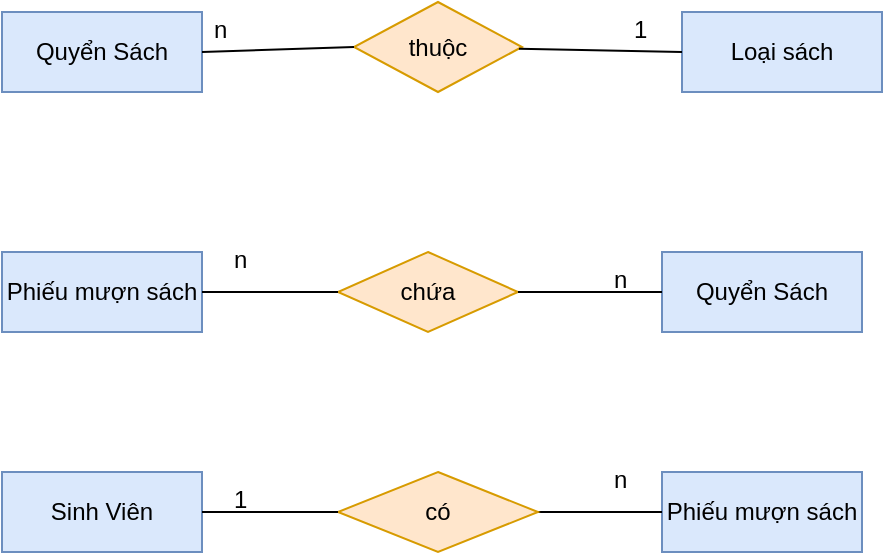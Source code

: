 <mxfile version="14.8.6" type="github" pages="3">
  <diagram id="Q7iglQiY9CrFT5oRWhbi" name="Page-1">
    <mxGraphModel dx="782" dy="421" grid="1" gridSize="10" guides="1" tooltips="1" connect="1" arrows="1" fold="1" page="1" pageScale="1" pageWidth="827" pageHeight="1169" math="0" shadow="0">
      <root>
        <mxCell id="0" />
        <mxCell id="1" parent="0" />
        <mxCell id="QZwM-1VOMkJeXKkSIdiu-1" value="Sinh Viên" style="whiteSpace=wrap;html=1;align=center;fillColor=#dae8fc;strokeColor=#6c8ebf;" vertex="1" parent="1">
          <mxGeometry x="190" y="300" width="100" height="40" as="geometry" />
        </mxCell>
        <mxCell id="QZwM-1VOMkJeXKkSIdiu-2" value="Quyển Sách" style="whiteSpace=wrap;html=1;align=center;fillColor=#dae8fc;strokeColor=#6c8ebf;" vertex="1" parent="1">
          <mxGeometry x="190" y="70" width="100" height="40" as="geometry" />
        </mxCell>
        <mxCell id="QZwM-1VOMkJeXKkSIdiu-3" value="Loại sách" style="whiteSpace=wrap;html=1;align=center;fillColor=#dae8fc;strokeColor=#6c8ebf;" vertex="1" parent="1">
          <mxGeometry x="530" y="70" width="100" height="40" as="geometry" />
        </mxCell>
        <mxCell id="QZwM-1VOMkJeXKkSIdiu-4" value="Quyển Sách" style="whiteSpace=wrap;html=1;align=center;fillColor=#dae8fc;strokeColor=#6c8ebf;" vertex="1" parent="1">
          <mxGeometry x="520" y="190" width="100" height="40" as="geometry" />
        </mxCell>
        <mxCell id="QZwM-1VOMkJeXKkSIdiu-5" value="Phiếu mượn sách" style="whiteSpace=wrap;html=1;align=center;fillColor=#dae8fc;strokeColor=#6c8ebf;" vertex="1" parent="1">
          <mxGeometry x="190" y="190" width="100" height="40" as="geometry" />
        </mxCell>
        <mxCell id="QZwM-1VOMkJeXKkSIdiu-6" value="Phiếu mượn sách" style="whiteSpace=wrap;html=1;align=center;fillColor=#dae8fc;strokeColor=#6c8ebf;" vertex="1" parent="1">
          <mxGeometry x="520" y="300" width="100" height="40" as="geometry" />
        </mxCell>
        <mxCell id="QZwM-1VOMkJeXKkSIdiu-7" value="thuộc" style="shape=rhombus;perimeter=rhombusPerimeter;whiteSpace=wrap;html=1;align=center;fillColor=#ffe6cc;strokeColor=#d79b00;" vertex="1" parent="1">
          <mxGeometry x="366" y="65" width="84" height="45" as="geometry" />
        </mxCell>
        <mxCell id="QZwM-1VOMkJeXKkSIdiu-8" value="chứa" style="shape=rhombus;perimeter=rhombusPerimeter;whiteSpace=wrap;html=1;align=center;fillColor=#ffe6cc;strokeColor=#d79b00;" vertex="1" parent="1">
          <mxGeometry x="358" y="190" width="90" height="40" as="geometry" />
        </mxCell>
        <mxCell id="QZwM-1VOMkJeXKkSIdiu-12" value="" style="endArrow=none;html=1;rounded=0;exitX=1;exitY=0.5;exitDx=0;exitDy=0;entryX=0;entryY=0.5;entryDx=0;entryDy=0;startArrow=none;" edge="1" parent="1" source="QZwM-1VOMkJeXKkSIdiu-9" target="QZwM-1VOMkJeXKkSIdiu-6">
          <mxGeometry relative="1" as="geometry">
            <mxPoint x="320" y="250" as="sourcePoint" />
            <mxPoint x="480" y="250" as="targetPoint" />
            <Array as="points" />
          </mxGeometry>
        </mxCell>
        <mxCell id="QZwM-1VOMkJeXKkSIdiu-9" value="có" style="shape=rhombus;perimeter=rhombusPerimeter;whiteSpace=wrap;html=1;align=center;fillColor=#ffe6cc;strokeColor=#d79b00;" vertex="1" parent="1">
          <mxGeometry x="358" y="300" width="100" height="40" as="geometry" />
        </mxCell>
        <mxCell id="QZwM-1VOMkJeXKkSIdiu-13" value="" style="endArrow=none;html=1;rounded=0;exitX=1;exitY=0.5;exitDx=0;exitDy=0;entryX=0;entryY=0.5;entryDx=0;entryDy=0;" edge="1" parent="1" source="QZwM-1VOMkJeXKkSIdiu-1" target="QZwM-1VOMkJeXKkSIdiu-9">
          <mxGeometry relative="1" as="geometry">
            <mxPoint x="290" y="320" as="sourcePoint" />
            <mxPoint x="520" y="320" as="targetPoint" />
            <Array as="points" />
          </mxGeometry>
        </mxCell>
        <mxCell id="QZwM-1VOMkJeXKkSIdiu-15" value="" style="endArrow=none;html=1;rounded=0;exitX=1;exitY=0.5;exitDx=0;exitDy=0;entryX=0;entryY=0.5;entryDx=0;entryDy=0;" edge="1" parent="1" source="QZwM-1VOMkJeXKkSIdiu-5" target="QZwM-1VOMkJeXKkSIdiu-8">
          <mxGeometry relative="1" as="geometry">
            <mxPoint x="320" y="250" as="sourcePoint" />
            <mxPoint x="480" y="250" as="targetPoint" />
          </mxGeometry>
        </mxCell>
        <mxCell id="QZwM-1VOMkJeXKkSIdiu-16" value="" style="endArrow=none;html=1;rounded=0;entryX=0;entryY=0.5;entryDx=0;entryDy=0;exitX=1;exitY=0.5;exitDx=0;exitDy=0;" edge="1" parent="1" source="QZwM-1VOMkJeXKkSIdiu-8" target="QZwM-1VOMkJeXKkSIdiu-4">
          <mxGeometry relative="1" as="geometry">
            <mxPoint x="320" y="250" as="sourcePoint" />
            <mxPoint x="480" y="250" as="targetPoint" />
          </mxGeometry>
        </mxCell>
        <mxCell id="QZwM-1VOMkJeXKkSIdiu-17" value="" style="endArrow=none;html=1;rounded=0;exitX=1;exitY=0.5;exitDx=0;exitDy=0;entryX=0;entryY=0.5;entryDx=0;entryDy=0;" edge="1" parent="1" source="QZwM-1VOMkJeXKkSIdiu-2" target="QZwM-1VOMkJeXKkSIdiu-7">
          <mxGeometry relative="1" as="geometry">
            <mxPoint x="320" y="250" as="sourcePoint" />
            <mxPoint x="480" y="250" as="targetPoint" />
          </mxGeometry>
        </mxCell>
        <mxCell id="QZwM-1VOMkJeXKkSIdiu-18" value="" style="endArrow=none;html=1;rounded=0;exitX=0;exitY=0.5;exitDx=0;exitDy=0;" edge="1" parent="1" source="QZwM-1VOMkJeXKkSIdiu-3" target="QZwM-1VOMkJeXKkSIdiu-7">
          <mxGeometry relative="1" as="geometry">
            <mxPoint x="300" y="100" as="sourcePoint" />
            <mxPoint x="376" y="97.5" as="targetPoint" />
          </mxGeometry>
        </mxCell>
        <mxCell id="QZwM-1VOMkJeXKkSIdiu-19" value="n" style="text;strokeColor=none;fillColor=none;spacingLeft=4;spacingRight=4;overflow=hidden;rotatable=0;points=[[0,0.5],[1,0.5]];portConstraint=eastwest;fontSize=12;" vertex="1" parent="1">
          <mxGeometry x="490" y="290" width="40" height="30" as="geometry" />
        </mxCell>
        <mxCell id="QZwM-1VOMkJeXKkSIdiu-20" value="1" style="text;strokeColor=none;fillColor=none;spacingLeft=4;spacingRight=4;overflow=hidden;rotatable=0;points=[[0,0.5],[1,0.5]];portConstraint=eastwest;fontSize=12;" vertex="1" parent="1">
          <mxGeometry x="500" y="65" width="40" height="30" as="geometry" />
        </mxCell>
        <mxCell id="QZwM-1VOMkJeXKkSIdiu-21" value="n" style="text;strokeColor=none;fillColor=none;spacingLeft=4;spacingRight=4;overflow=hidden;rotatable=0;points=[[0,0.5],[1,0.5]];portConstraint=eastwest;fontSize=12;" vertex="1" parent="1">
          <mxGeometry x="290" y="65" width="40" height="30" as="geometry" />
        </mxCell>
        <mxCell id="QZwM-1VOMkJeXKkSIdiu-22" value="n" style="text;strokeColor=none;fillColor=none;spacingLeft=4;spacingRight=4;overflow=hidden;rotatable=0;points=[[0,0.5],[1,0.5]];portConstraint=eastwest;fontSize=12;" vertex="1" parent="1">
          <mxGeometry x="300" y="180" width="40" height="30" as="geometry" />
        </mxCell>
        <mxCell id="QZwM-1VOMkJeXKkSIdiu-23" value="1" style="text;strokeColor=none;fillColor=none;spacingLeft=4;spacingRight=4;overflow=hidden;rotatable=0;points=[[0,0.5],[1,0.5]];portConstraint=eastwest;fontSize=12;" vertex="1" parent="1">
          <mxGeometry x="300" y="300" width="40" height="30" as="geometry" />
        </mxCell>
        <mxCell id="QZwM-1VOMkJeXKkSIdiu-24" value="n" style="text;strokeColor=none;fillColor=none;spacingLeft=4;spacingRight=4;overflow=hidden;rotatable=0;points=[[0,0.5],[1,0.5]];portConstraint=eastwest;fontSize=12;" vertex="1" parent="1">
          <mxGeometry x="490" y="190" width="40" height="30" as="geometry" />
        </mxCell>
      </root>
    </mxGraphModel>
  </diagram>
  <diagram id="sDPOk5b8_JK3awrR9yvz" name="Page-2">
    <mxGraphModel dx="782" dy="1590" grid="1" gridSize="10" guides="1" tooltips="1" connect="1" arrows="1" fold="1" page="1" pageScale="1" pageWidth="827" pageHeight="1169" math="0" shadow="0">
      <root>
        <mxCell id="L16kr0j89hfK2dhV_okQ-0" />
        <mxCell id="L16kr0j89hfK2dhV_okQ-1" parent="L16kr0j89hfK2dhV_okQ-0" />
        <mxCell id="lyNQL76Zs0o1rcrJQnm6-0" value="Sinh Viên" style="whiteSpace=wrap;html=1;align=center;fillColor=#dae8fc;strokeColor=#6c8ebf;" vertex="1" parent="L16kr0j89hfK2dhV_okQ-1">
          <mxGeometry x="550" y="295" width="100" height="40" as="geometry" />
        </mxCell>
        <mxCell id="lyNQL76Zs0o1rcrJQnm6-1" value="Quyển Sách" style="whiteSpace=wrap;html=1;align=center;fillColor=#dae8fc;strokeColor=#6c8ebf;" vertex="1" parent="L16kr0j89hfK2dhV_okQ-1">
          <mxGeometry x="185" y="50" width="100" height="40" as="geometry" />
        </mxCell>
        <mxCell id="lyNQL76Zs0o1rcrJQnm6-2" value="Loại sách" style="whiteSpace=wrap;html=1;align=center;fillColor=#dae8fc;strokeColor=#6c8ebf;" vertex="1" parent="L16kr0j89hfK2dhV_okQ-1">
          <mxGeometry x="550" y="50" width="100" height="40" as="geometry" />
        </mxCell>
        <mxCell id="lyNQL76Zs0o1rcrJQnm6-4" value="Phiếu mượn sách" style="whiteSpace=wrap;html=1;align=center;fillColor=#dae8fc;strokeColor=#6c8ebf;" vertex="1" parent="L16kr0j89hfK2dhV_okQ-1">
          <mxGeometry x="190" y="295" width="100" height="40" as="geometry" />
        </mxCell>
        <mxCell id="lyNQL76Zs0o1rcrJQnm6-6" value="thuộc" style="shape=rhombus;perimeter=rhombusPerimeter;whiteSpace=wrap;html=1;align=center;fillColor=#ffe6cc;strokeColor=#d79b00;" vertex="1" parent="L16kr0j89hfK2dhV_okQ-1">
          <mxGeometry x="406" y="47.5" width="84" height="45" as="geometry" />
        </mxCell>
        <mxCell id="lyNQL76Zs0o1rcrJQnm6-7" value="chứa" style="shape=rhombus;perimeter=rhombusPerimeter;whiteSpace=wrap;html=1;align=center;fillColor=#ffe6cc;strokeColor=#d79b00;" vertex="1" parent="L16kr0j89hfK2dhV_okQ-1">
          <mxGeometry x="195" y="185" width="90" height="40" as="geometry" />
        </mxCell>
        <mxCell id="lyNQL76Zs0o1rcrJQnm6-8" value="" style="endArrow=none;html=1;rounded=0;entryX=1;entryY=0.5;entryDx=0;entryDy=0;startArrow=none;exitX=0;exitY=0.5;exitDx=0;exitDy=0;" edge="1" parent="L16kr0j89hfK2dhV_okQ-1" source="lyNQL76Zs0o1rcrJQnm6-9" target="lyNQL76Zs0o1rcrJQnm6-4">
          <mxGeometry relative="1" as="geometry">
            <mxPoint x="370" y="340" as="sourcePoint" />
            <mxPoint x="600" y="240" as="targetPoint" />
            <Array as="points" />
          </mxGeometry>
        </mxCell>
        <mxCell id="lyNQL76Zs0o1rcrJQnm6-9" value="có" style="shape=rhombus;perimeter=rhombusPerimeter;whiteSpace=wrap;html=1;align=center;fillColor=#ffe6cc;strokeColor=#d79b00;" vertex="1" parent="L16kr0j89hfK2dhV_okQ-1">
          <mxGeometry x="370" y="295" width="100" height="40" as="geometry" />
        </mxCell>
        <mxCell id="lyNQL76Zs0o1rcrJQnm6-10" value="" style="endArrow=none;html=1;rounded=0;exitX=0;exitY=0.5;exitDx=0;exitDy=0;entryX=1;entryY=0.5;entryDx=0;entryDy=0;" edge="1" parent="L16kr0j89hfK2dhV_okQ-1" source="lyNQL76Zs0o1rcrJQnm6-0" target="lyNQL76Zs0o1rcrJQnm6-9">
          <mxGeometry relative="1" as="geometry">
            <mxPoint x="290" y="320" as="sourcePoint" />
            <mxPoint x="520" y="320" as="targetPoint" />
            <Array as="points" />
          </mxGeometry>
        </mxCell>
        <mxCell id="lyNQL76Zs0o1rcrJQnm6-11" value="" style="endArrow=none;html=1;rounded=0;entryX=0.5;entryY=1;entryDx=0;entryDy=0;" edge="1" parent="L16kr0j89hfK2dhV_okQ-1" source="lyNQL76Zs0o1rcrJQnm6-4" target="lyNQL76Zs0o1rcrJQnm6-7">
          <mxGeometry relative="1" as="geometry">
            <mxPoint x="320" y="250" as="sourcePoint" />
            <mxPoint x="480" y="250" as="targetPoint" />
          </mxGeometry>
        </mxCell>
        <mxCell id="lyNQL76Zs0o1rcrJQnm6-12" value="" style="endArrow=none;html=1;rounded=0;entryX=0.5;entryY=1;entryDx=0;entryDy=0;exitX=0.5;exitY=0;exitDx=0;exitDy=0;" edge="1" parent="L16kr0j89hfK2dhV_okQ-1" source="lyNQL76Zs0o1rcrJQnm6-7" target="lyNQL76Zs0o1rcrJQnm6-1">
          <mxGeometry relative="1" as="geometry">
            <mxPoint x="320" y="250" as="sourcePoint" />
            <mxPoint x="258" y="150" as="targetPoint" />
          </mxGeometry>
        </mxCell>
        <mxCell id="lyNQL76Zs0o1rcrJQnm6-13" value="" style="endArrow=none;html=1;rounded=0;exitX=1;exitY=0.5;exitDx=0;exitDy=0;entryX=0;entryY=0.5;entryDx=0;entryDy=0;" edge="1" parent="L16kr0j89hfK2dhV_okQ-1" source="lyNQL76Zs0o1rcrJQnm6-1" target="lyNQL76Zs0o1rcrJQnm6-6">
          <mxGeometry relative="1" as="geometry">
            <mxPoint x="320" y="250" as="sourcePoint" />
            <mxPoint x="480" y="250" as="targetPoint" />
          </mxGeometry>
        </mxCell>
        <mxCell id="lyNQL76Zs0o1rcrJQnm6-14" value="" style="endArrow=none;html=1;rounded=0;exitX=0;exitY=0.5;exitDx=0;exitDy=0;" edge="1" parent="L16kr0j89hfK2dhV_okQ-1" source="lyNQL76Zs0o1rcrJQnm6-2" target="lyNQL76Zs0o1rcrJQnm6-6">
          <mxGeometry relative="1" as="geometry">
            <mxPoint x="300" y="100" as="sourcePoint" />
            <mxPoint x="376" y="97.5" as="targetPoint" />
          </mxGeometry>
        </mxCell>
        <mxCell id="lyNQL76Zs0o1rcrJQnm6-15" value="n" style="text;strokeColor=none;fillColor=none;spacingLeft=4;spacingRight=4;overflow=hidden;rotatable=0;points=[[0,0.5],[1,0.5]];portConstraint=eastwest;fontSize=12;" vertex="1" parent="L16kr0j89hfK2dhV_okQ-1">
          <mxGeometry x="300" y="290" width="40" height="30" as="geometry" />
        </mxCell>
        <mxCell id="lyNQL76Zs0o1rcrJQnm6-16" value="1" style="text;strokeColor=none;fillColor=none;spacingLeft=4;spacingRight=4;overflow=hidden;rotatable=0;points=[[0,0.5],[1,0.5]];portConstraint=eastwest;fontSize=12;" vertex="1" parent="L16kr0j89hfK2dhV_okQ-1">
          <mxGeometry x="520" y="65" width="40" height="30" as="geometry" />
        </mxCell>
        <mxCell id="lyNQL76Zs0o1rcrJQnm6-17" value="n" style="text;strokeColor=none;fillColor=none;spacingLeft=4;spacingRight=4;overflow=hidden;rotatable=0;points=[[0,0.5],[1,0.5]];portConstraint=eastwest;fontSize=12;" vertex="1" parent="L16kr0j89hfK2dhV_okQ-1">
          <mxGeometry x="290" y="65" width="40" height="30" as="geometry" />
        </mxCell>
        <mxCell id="lyNQL76Zs0o1rcrJQnm6-18" value="n" style="text;strokeColor=none;fillColor=none;spacingLeft=4;spacingRight=4;overflow=hidden;rotatable=0;points=[[0,0.5],[1,0.5]];portConstraint=eastwest;fontSize=12;" vertex="1" parent="L16kr0j89hfK2dhV_okQ-1">
          <mxGeometry x="250" y="120" width="40" height="30" as="geometry" />
        </mxCell>
        <mxCell id="lyNQL76Zs0o1rcrJQnm6-19" value="1" style="text;strokeColor=none;fillColor=none;spacingLeft=4;spacingRight=4;overflow=hidden;rotatable=0;points=[[0,0.5],[1,0.5]];portConstraint=eastwest;fontSize=12;" vertex="1" parent="L16kr0j89hfK2dhV_okQ-1">
          <mxGeometry x="520" y="290" width="40" height="30" as="geometry" />
        </mxCell>
        <mxCell id="lyNQL76Zs0o1rcrJQnm6-20" value="n" style="text;strokeColor=none;fillColor=none;spacingLeft=4;spacingRight=4;overflow=hidden;rotatable=0;points=[[0,0.5],[1,0.5]];portConstraint=eastwest;fontSize=12;" vertex="1" parent="L16kr0j89hfK2dhV_okQ-1">
          <mxGeometry x="245" y="265" width="40" height="30" as="geometry" />
        </mxCell>
        <mxCell id="lyNQL76Zs0o1rcrJQnm6-21" value="Mã loại sách" style="ellipse;whiteSpace=wrap;html=1;align=center;fontStyle=5;" vertex="1" parent="L16kr0j89hfK2dhV_okQ-1">
          <mxGeometry x="580" y="-20" width="100" height="40" as="geometry" />
        </mxCell>
        <mxCell id="lyNQL76Zs0o1rcrJQnm6-22" value="Tên loại sách" style="ellipse;whiteSpace=wrap;html=1;align=center;" vertex="1" parent="L16kr0j89hfK2dhV_okQ-1">
          <mxGeometry x="670" y="55" width="100" height="40" as="geometry" />
        </mxCell>
        <mxCell id="lyNQL76Zs0o1rcrJQnm6-23" value="Nhà xuất bản" style="ellipse;whiteSpace=wrap;html=1;align=center;" vertex="1" parent="L16kr0j89hfK2dhV_okQ-1">
          <mxGeometry x="210" y="-80" width="100" height="40" as="geometry" />
        </mxCell>
        <mxCell id="lyNQL76Zs0o1rcrJQnm6-24" value="Tiêu đề" style="ellipse;whiteSpace=wrap;html=1;align=center;" vertex="1" parent="L16kr0j89hfK2dhV_okQ-1">
          <mxGeometry x="280" y="-50" width="100" height="40" as="geometry" />
        </mxCell>
        <mxCell id="lyNQL76Zs0o1rcrJQnm6-25" value="Tác giả" style="ellipse;whiteSpace=wrap;html=1;align=center;" vertex="1" parent="L16kr0j89hfK2dhV_okQ-1">
          <mxGeometry x="20" width="100" height="40" as="geometry" />
        </mxCell>
        <mxCell id="lyNQL76Zs0o1rcrJQnm6-26" value="Số trang" style="ellipse;whiteSpace=wrap;html=1;align=center;" vertex="1" parent="L16kr0j89hfK2dhV_okQ-1">
          <mxGeometry x="10" y="55" width="100" height="40" as="geometry" />
        </mxCell>
        <mxCell id="lyNQL76Zs0o1rcrJQnm6-27" value="Mã sách" style="ellipse;whiteSpace=wrap;html=1;align=center;fontStyle=5;" vertex="1" parent="L16kr0j89hfK2dhV_okQ-1">
          <mxGeometry x="110" y="145" width="100" height="40" as="geometry" />
        </mxCell>
        <mxCell id="lyNQL76Zs0o1rcrJQnm6-28" value="Giá tiền" style="ellipse;whiteSpace=wrap;html=1;align=center;" vertex="1" parent="L16kr0j89hfK2dhV_okQ-1">
          <mxGeometry x="20" y="110" width="100" height="40" as="geometry" />
        </mxCell>
        <mxCell id="lyNQL76Zs0o1rcrJQnm6-29" value="Ngày nhập kho" style="ellipse;whiteSpace=wrap;html=1;align=center;" vertex="1" parent="L16kr0j89hfK2dhV_okQ-1">
          <mxGeometry x="70" y="-40" width="100" height="40" as="geometry" />
        </mxCell>
        <mxCell id="lyNQL76Zs0o1rcrJQnm6-30" value="Vị trí đặt sách" style="ellipse;whiteSpace=wrap;html=1;align=center;" vertex="1" parent="L16kr0j89hfK2dhV_okQ-1">
          <mxGeometry x="320" width="100" height="40" as="geometry" />
        </mxCell>
        <mxCell id="lyNQL76Zs0o1rcrJQnm6-32" value="Mã sinh viên" style="ellipse;whiteSpace=wrap;html=1;align=center;fontStyle=5;" vertex="1" parent="L16kr0j89hfK2dhV_okQ-1">
          <mxGeometry x="680" y="280" width="100" height="40" as="geometry" />
        </mxCell>
        <mxCell id="lyNQL76Zs0o1rcrJQnm6-34" value="Mã số phiếu" style="ellipse;whiteSpace=wrap;html=1;align=center;fontStyle=5" vertex="1" parent="L16kr0j89hfK2dhV_okQ-1">
          <mxGeometry x="60" y="295" width="100" height="40" as="geometry" />
        </mxCell>
        <mxCell id="lyNQL76Zs0o1rcrJQnm6-35" value="Email" style="ellipse;whiteSpace=wrap;html=1;align=center;" vertex="1" parent="L16kr0j89hfK2dhV_okQ-1">
          <mxGeometry x="490" y="370" width="100" height="40" as="geometry" />
        </mxCell>
        <mxCell id="lyNQL76Zs0o1rcrJQnm6-36" value="Tên sinh viên" style="ellipse;whiteSpace=wrap;html=1;align=center;" vertex="1" parent="L16kr0j89hfK2dhV_okQ-1">
          <mxGeometry x="680" y="335" width="100" height="40" as="geometry" />
        </mxCell>
        <mxCell id="lyNQL76Zs0o1rcrJQnm6-37" value="Ngày hết hạn&lt;br&gt;thẻ" style="ellipse;whiteSpace=wrap;html=1;align=center;" vertex="1" parent="L16kr0j89hfK2dhV_okQ-1">
          <mxGeometry x="602" y="370" width="100" height="40" as="geometry" />
        </mxCell>
        <mxCell id="lyNQL76Zs0o1rcrJQnm6-38" value="Chuyên ngành học" style="ellipse;whiteSpace=wrap;html=1;align=center;" vertex="1" parent="L16kr0j89hfK2dhV_okQ-1">
          <mxGeometry x="520" y="225" width="100" height="40" as="geometry" />
        </mxCell>
        <mxCell id="lyNQL76Zs0o1rcrJQnm6-39" value="Số điện thoại" style="ellipse;whiteSpace=wrap;html=1;align=center;" vertex="1" parent="L16kr0j89hfK2dhV_okQ-1">
          <mxGeometry x="640" y="225" width="100" height="40" as="geometry" />
        </mxCell>
        <mxCell id="lyNQL76Zs0o1rcrJQnm6-40" value="Ngày mượn" style="ellipse;whiteSpace=wrap;html=1;align=center;" vertex="1" parent="L16kr0j89hfK2dhV_okQ-1">
          <mxGeometry x="80" y="370" width="100" height="40" as="geometry" />
        </mxCell>
        <mxCell id="lyNQL76Zs0o1rcrJQnm6-41" value="Ngày trả sách" style="ellipse;whiteSpace=wrap;html=1;align=center;" vertex="1" parent="L16kr0j89hfK2dhV_okQ-1">
          <mxGeometry x="200" y="380" width="100" height="40" as="geometry" />
        </mxCell>
        <mxCell id="lyNQL76Zs0o1rcrJQnm6-43" value="" style="endArrow=none;html=1;rounded=0;exitX=0.25;exitY=1;exitDx=0;exitDy=0;entryX=0.5;entryY=0;entryDx=0;entryDy=0;" edge="1" parent="L16kr0j89hfK2dhV_okQ-1" source="lyNQL76Zs0o1rcrJQnm6-1" target="lyNQL76Zs0o1rcrJQnm6-27">
          <mxGeometry relative="1" as="geometry">
            <mxPoint x="340" y="210" as="sourcePoint" />
            <mxPoint x="500" y="210" as="targetPoint" />
          </mxGeometry>
        </mxCell>
        <mxCell id="lyNQL76Zs0o1rcrJQnm6-44" value="" style="endArrow=none;html=1;rounded=0;exitX=0;exitY=1;exitDx=0;exitDy=0;entryX=1;entryY=0;entryDx=0;entryDy=0;" edge="1" parent="L16kr0j89hfK2dhV_okQ-1" source="lyNQL76Zs0o1rcrJQnm6-1" target="lyNQL76Zs0o1rcrJQnm6-28">
          <mxGeometry relative="1" as="geometry">
            <mxPoint x="220" y="100" as="sourcePoint" />
            <mxPoint x="170" y="155" as="targetPoint" />
          </mxGeometry>
        </mxCell>
        <mxCell id="lyNQL76Zs0o1rcrJQnm6-45" value="" style="endArrow=none;html=1;rounded=0;exitX=0;exitY=0.5;exitDx=0;exitDy=0;entryX=1;entryY=0.5;entryDx=0;entryDy=0;" edge="1" parent="L16kr0j89hfK2dhV_okQ-1" source="lyNQL76Zs0o1rcrJQnm6-1" target="lyNQL76Zs0o1rcrJQnm6-26">
          <mxGeometry relative="1" as="geometry">
            <mxPoint x="230" y="110" as="sourcePoint" />
            <mxPoint x="180" y="165" as="targetPoint" />
          </mxGeometry>
        </mxCell>
        <mxCell id="lyNQL76Zs0o1rcrJQnm6-46" value="" style="endArrow=none;html=1;rounded=0;exitX=0;exitY=0;exitDx=0;exitDy=0;entryX=1;entryY=0.5;entryDx=0;entryDy=0;" edge="1" parent="L16kr0j89hfK2dhV_okQ-1" source="lyNQL76Zs0o1rcrJQnm6-1" target="lyNQL76Zs0o1rcrJQnm6-25">
          <mxGeometry relative="1" as="geometry">
            <mxPoint x="195" y="80" as="sourcePoint" />
            <mxPoint x="120" y="85" as="targetPoint" />
          </mxGeometry>
        </mxCell>
        <mxCell id="lyNQL76Zs0o1rcrJQnm6-47" value="" style="endArrow=none;html=1;rounded=0;exitX=0.25;exitY=0;exitDx=0;exitDy=0;entryX=1;entryY=1;entryDx=0;entryDy=0;" edge="1" parent="L16kr0j89hfK2dhV_okQ-1" source="lyNQL76Zs0o1rcrJQnm6-1" target="lyNQL76Zs0o1rcrJQnm6-29">
          <mxGeometry relative="1" as="geometry">
            <mxPoint x="205" y="90" as="sourcePoint" />
            <mxPoint x="130" y="95" as="targetPoint" />
          </mxGeometry>
        </mxCell>
        <mxCell id="lyNQL76Zs0o1rcrJQnm6-48" value="" style="endArrow=none;html=1;rounded=0;exitX=0.5;exitY=0;exitDx=0;exitDy=0;entryX=0.5;entryY=1;entryDx=0;entryDy=0;" edge="1" parent="L16kr0j89hfK2dhV_okQ-1" source="lyNQL76Zs0o1rcrJQnm6-1" target="lyNQL76Zs0o1rcrJQnm6-23">
          <mxGeometry relative="1" as="geometry">
            <mxPoint x="215" y="100" as="sourcePoint" />
            <mxPoint x="140" y="105" as="targetPoint" />
          </mxGeometry>
        </mxCell>
        <mxCell id="lyNQL76Zs0o1rcrJQnm6-49" value="" style="endArrow=none;html=1;rounded=0;exitX=0.75;exitY=0;exitDx=0;exitDy=0;entryX=0.22;entryY=1.033;entryDx=0;entryDy=0;entryPerimeter=0;" edge="1" parent="L16kr0j89hfK2dhV_okQ-1" source="lyNQL76Zs0o1rcrJQnm6-1" target="lyNQL76Zs0o1rcrJQnm6-24">
          <mxGeometry relative="1" as="geometry">
            <mxPoint x="225" y="110" as="sourcePoint" />
            <mxPoint x="150" y="115" as="targetPoint" />
          </mxGeometry>
        </mxCell>
        <mxCell id="lyNQL76Zs0o1rcrJQnm6-50" value="" style="endArrow=none;html=1;rounded=0;exitX=1;exitY=0;exitDx=0;exitDy=0;entryX=0;entryY=0.5;entryDx=0;entryDy=0;" edge="1" parent="L16kr0j89hfK2dhV_okQ-1" source="lyNQL76Zs0o1rcrJQnm6-1" target="lyNQL76Zs0o1rcrJQnm6-30">
          <mxGeometry relative="1" as="geometry">
            <mxPoint x="235" y="120" as="sourcePoint" />
            <mxPoint x="160" y="125" as="targetPoint" />
          </mxGeometry>
        </mxCell>
        <mxCell id="lyNQL76Zs0o1rcrJQnm6-51" value="Ghi chú" style="ellipse;whiteSpace=wrap;html=1;align=center;" vertex="1" parent="L16kr0j89hfK2dhV_okQ-1">
          <mxGeometry x="314" y="180" width="100" height="40" as="geometry" />
        </mxCell>
        <mxCell id="lyNQL76Zs0o1rcrJQnm6-52" value="" style="endArrow=none;html=1;rounded=0;exitX=1;exitY=0.5;exitDx=0;exitDy=0;entryX=0;entryY=0.5;entryDx=0;entryDy=0;" edge="1" parent="L16kr0j89hfK2dhV_okQ-1" source="lyNQL76Zs0o1rcrJQnm6-7" target="lyNQL76Zs0o1rcrJQnm6-51">
          <mxGeometry relative="1" as="geometry">
            <mxPoint x="340" y="310" as="sourcePoint" />
            <mxPoint x="500" y="310" as="targetPoint" />
          </mxGeometry>
        </mxCell>
        <mxCell id="lyNQL76Zs0o1rcrJQnm6-53" value="" style="endArrow=none;html=1;rounded=0;exitX=0.5;exitY=1;exitDx=0;exitDy=0;entryX=0.5;entryY=0;entryDx=0;entryDy=0;" edge="1" parent="L16kr0j89hfK2dhV_okQ-1" source="lyNQL76Zs0o1rcrJQnm6-21" target="lyNQL76Zs0o1rcrJQnm6-2">
          <mxGeometry relative="1" as="geometry">
            <mxPoint x="340" y="310" as="sourcePoint" />
            <mxPoint x="500" y="310" as="targetPoint" />
          </mxGeometry>
        </mxCell>
        <mxCell id="lyNQL76Zs0o1rcrJQnm6-54" value="" style="endArrow=none;html=1;rounded=0;exitX=0;exitY=0.5;exitDx=0;exitDy=0;entryX=1;entryY=0.5;entryDx=0;entryDy=0;" edge="1" parent="L16kr0j89hfK2dhV_okQ-1" source="lyNQL76Zs0o1rcrJQnm6-22" target="lyNQL76Zs0o1rcrJQnm6-2">
          <mxGeometry relative="1" as="geometry">
            <mxPoint x="640" y="30" as="sourcePoint" />
            <mxPoint x="610" y="60" as="targetPoint" />
          </mxGeometry>
        </mxCell>
        <mxCell id="lyNQL76Zs0o1rcrJQnm6-55" value="" style="endArrow=none;html=1;rounded=0;exitX=0.5;exitY=1;exitDx=0;exitDy=0;entryX=0.5;entryY=0;entryDx=0;entryDy=0;" edge="1" parent="L16kr0j89hfK2dhV_okQ-1" source="lyNQL76Zs0o1rcrJQnm6-38" target="lyNQL76Zs0o1rcrJQnm6-0">
          <mxGeometry relative="1" as="geometry">
            <mxPoint x="680" y="85" as="sourcePoint" />
            <mxPoint x="660" y="80" as="targetPoint" />
          </mxGeometry>
        </mxCell>
        <mxCell id="lyNQL76Zs0o1rcrJQnm6-56" value="" style="endArrow=none;html=1;rounded=0;exitX=0.75;exitY=0;exitDx=0;exitDy=0;entryX=0;entryY=1;entryDx=0;entryDy=0;" edge="1" parent="L16kr0j89hfK2dhV_okQ-1" source="lyNQL76Zs0o1rcrJQnm6-0" target="lyNQL76Zs0o1rcrJQnm6-39">
          <mxGeometry relative="1" as="geometry">
            <mxPoint x="580" y="275" as="sourcePoint" />
            <mxPoint x="610" y="305" as="targetPoint" />
          </mxGeometry>
        </mxCell>
        <mxCell id="lyNQL76Zs0o1rcrJQnm6-57" value="" style="endArrow=none;html=1;rounded=0;exitX=1;exitY=0.5;exitDx=0;exitDy=0;entryX=0;entryY=0.5;entryDx=0;entryDy=0;" edge="1" parent="L16kr0j89hfK2dhV_okQ-1" source="lyNQL76Zs0o1rcrJQnm6-0" target="lyNQL76Zs0o1rcrJQnm6-32">
          <mxGeometry relative="1" as="geometry">
            <mxPoint x="590" y="285" as="sourcePoint" />
            <mxPoint x="620" y="315" as="targetPoint" />
          </mxGeometry>
        </mxCell>
        <mxCell id="lyNQL76Zs0o1rcrJQnm6-58" value="" style="endArrow=none;html=1;rounded=0;exitX=1;exitY=1;exitDx=0;exitDy=0;entryX=0;entryY=0.5;entryDx=0;entryDy=0;" edge="1" parent="L16kr0j89hfK2dhV_okQ-1" source="lyNQL76Zs0o1rcrJQnm6-0" target="lyNQL76Zs0o1rcrJQnm6-36">
          <mxGeometry relative="1" as="geometry">
            <mxPoint x="600" y="295" as="sourcePoint" />
            <mxPoint x="630" y="325" as="targetPoint" />
          </mxGeometry>
        </mxCell>
        <mxCell id="lyNQL76Zs0o1rcrJQnm6-59" value="" style="endArrow=none;html=1;rounded=0;exitX=0.25;exitY=1;exitDx=0;exitDy=0;entryX=0.5;entryY=0;entryDx=0;entryDy=0;" edge="1" parent="L16kr0j89hfK2dhV_okQ-1" source="lyNQL76Zs0o1rcrJQnm6-0" target="lyNQL76Zs0o1rcrJQnm6-35">
          <mxGeometry relative="1" as="geometry">
            <mxPoint x="610" y="305" as="sourcePoint" />
            <mxPoint x="560" y="370" as="targetPoint" />
          </mxGeometry>
        </mxCell>
        <mxCell id="lyNQL76Zs0o1rcrJQnm6-60" value="" style="endArrow=none;html=1;rounded=0;exitX=0.75;exitY=1;exitDx=0;exitDy=0;entryX=0.5;entryY=0;entryDx=0;entryDy=0;" edge="1" parent="L16kr0j89hfK2dhV_okQ-1" source="lyNQL76Zs0o1rcrJQnm6-0" target="lyNQL76Zs0o1rcrJQnm6-37">
          <mxGeometry relative="1" as="geometry">
            <mxPoint x="620" y="315" as="sourcePoint" />
            <mxPoint x="650" y="345" as="targetPoint" />
          </mxGeometry>
        </mxCell>
        <mxCell id="lyNQL76Zs0o1rcrJQnm6-61" value="" style="endArrow=none;html=1;rounded=0;exitX=0.5;exitY=1;exitDx=0;exitDy=0;entryX=0.5;entryY=0;entryDx=0;entryDy=0;" edge="1" parent="L16kr0j89hfK2dhV_okQ-1" source="lyNQL76Zs0o1rcrJQnm6-4" target="lyNQL76Zs0o1rcrJQnm6-41">
          <mxGeometry relative="1" as="geometry">
            <mxPoint x="340" y="410" as="sourcePoint" />
            <mxPoint x="500" y="410" as="targetPoint" />
          </mxGeometry>
        </mxCell>
        <mxCell id="lyNQL76Zs0o1rcrJQnm6-62" value="" style="endArrow=none;html=1;rounded=0;exitX=0.25;exitY=1;exitDx=0;exitDy=0;entryX=1;entryY=0;entryDx=0;entryDy=0;" edge="1" parent="L16kr0j89hfK2dhV_okQ-1" source="lyNQL76Zs0o1rcrJQnm6-4" target="lyNQL76Zs0o1rcrJQnm6-40">
          <mxGeometry relative="1" as="geometry">
            <mxPoint x="250" y="345" as="sourcePoint" />
            <mxPoint x="260" y="390" as="targetPoint" />
          </mxGeometry>
        </mxCell>
        <mxCell id="lyNQL76Zs0o1rcrJQnm6-63" value="" style="endArrow=none;html=1;rounded=0;exitX=0;exitY=0.5;exitDx=0;exitDy=0;entryX=1;entryY=0.5;entryDx=0;entryDy=0;" edge="1" parent="L16kr0j89hfK2dhV_okQ-1" source="lyNQL76Zs0o1rcrJQnm6-4" target="lyNQL76Zs0o1rcrJQnm6-34">
          <mxGeometry relative="1" as="geometry">
            <mxPoint x="225" y="345" as="sourcePoint" />
            <mxPoint x="175.355" y="385.858" as="targetPoint" />
          </mxGeometry>
        </mxCell>
        <mxCell id="eFrdOmBxx4_5EZ5e98GB-0" value="Số lượng bản sao" style="ellipse;whiteSpace=wrap;html=1;align=center;" vertex="1" parent="L16kr0j89hfK2dhV_okQ-1">
          <mxGeometry x="100" y="-80" width="100" height="40" as="geometry" />
        </mxCell>
        <mxCell id="eFrdOmBxx4_5EZ5e98GB-2" value="" style="endArrow=none;html=1;rounded=0;exitX=0.5;exitY=0;exitDx=0;exitDy=0;entryX=1;entryY=1;entryDx=0;entryDy=0;" edge="1" parent="L16kr0j89hfK2dhV_okQ-1" source="lyNQL76Zs0o1rcrJQnm6-1" target="eFrdOmBxx4_5EZ5e98GB-0">
          <mxGeometry relative="1" as="geometry">
            <mxPoint x="340" y="110" as="sourcePoint" />
            <mxPoint x="500" y="110" as="targetPoint" />
          </mxGeometry>
        </mxCell>
      </root>
    </mxGraphModel>
  </diagram>
  <diagram id="--FvItpzXVX-1t9dfvUd" name="Page-3">
    <mxGraphModel dx="782" dy="421" grid="1" gridSize="10" guides="1" tooltips="1" connect="1" arrows="1" fold="1" page="1" pageScale="1" pageWidth="827" pageHeight="1169" math="0" shadow="0">
      <root>
        <mxCell id="xq6mZ9nFL28TJ4dmC3tQ-0" />
        <mxCell id="xq6mZ9nFL28TJ4dmC3tQ-1" parent="xq6mZ9nFL28TJ4dmC3tQ-0" />
        <mxCell id="QENsBfWK47Msr97pYz6I-0" value="SinhVien" style="shape=table;startSize=30;container=1;collapsible=1;childLayout=tableLayout;fixedRows=1;rowLines=0;fontStyle=1;align=center;resizeLast=1;" vertex="1" parent="xq6mZ9nFL28TJ4dmC3tQ-1">
          <mxGeometry x="100" y="90" width="180" height="220" as="geometry" />
        </mxCell>
        <mxCell id="QENsBfWK47Msr97pYz6I-1" value="" style="shape=partialRectangle;collapsible=0;dropTarget=0;pointerEvents=0;fillColor=none;top=0;left=0;bottom=1;right=0;points=[[0,0.5],[1,0.5]];portConstraint=eastwest;" vertex="1" parent="QENsBfWK47Msr97pYz6I-0">
          <mxGeometry y="30" width="180" height="30" as="geometry" />
        </mxCell>
        <mxCell id="QENsBfWK47Msr97pYz6I-2" value="PK" style="shape=partialRectangle;connectable=0;fillColor=none;top=0;left=0;bottom=0;right=0;fontStyle=1;overflow=hidden;" vertex="1" parent="QENsBfWK47Msr97pYz6I-1">
          <mxGeometry width="30" height="30" as="geometry" />
        </mxCell>
        <mxCell id="QENsBfWK47Msr97pYz6I-3" value="maSinhVien" style="shape=partialRectangle;connectable=0;fillColor=none;top=0;left=0;bottom=0;right=0;align=left;spacingLeft=6;fontStyle=5;overflow=hidden;" vertex="1" parent="QENsBfWK47Msr97pYz6I-1">
          <mxGeometry x="30" width="150" height="30" as="geometry" />
        </mxCell>
        <mxCell id="QENsBfWK47Msr97pYz6I-4" value="" style="shape=partialRectangle;collapsible=0;dropTarget=0;pointerEvents=0;fillColor=none;top=0;left=0;bottom=0;right=0;points=[[0,0.5],[1,0.5]];portConstraint=eastwest;" vertex="1" parent="QENsBfWK47Msr97pYz6I-0">
          <mxGeometry y="60" width="180" height="30" as="geometry" />
        </mxCell>
        <mxCell id="QENsBfWK47Msr97pYz6I-5" value="" style="shape=partialRectangle;connectable=0;fillColor=none;top=0;left=0;bottom=0;right=0;editable=1;overflow=hidden;" vertex="1" parent="QENsBfWK47Msr97pYz6I-4">
          <mxGeometry width="30" height="30" as="geometry" />
        </mxCell>
        <mxCell id="QENsBfWK47Msr97pYz6I-6" value="tenSinhVien" style="shape=partialRectangle;connectable=0;fillColor=none;top=0;left=0;bottom=0;right=0;align=left;spacingLeft=6;overflow=hidden;" vertex="1" parent="QENsBfWK47Msr97pYz6I-4">
          <mxGeometry x="30" width="150" height="30" as="geometry" />
        </mxCell>
        <mxCell id="QENsBfWK47Msr97pYz6I-7" value="" style="shape=partialRectangle;collapsible=0;dropTarget=0;pointerEvents=0;fillColor=none;top=0;left=0;bottom=0;right=0;points=[[0,0.5],[1,0.5]];portConstraint=eastwest;" vertex="1" parent="QENsBfWK47Msr97pYz6I-0">
          <mxGeometry y="90" width="180" height="30" as="geometry" />
        </mxCell>
        <mxCell id="QENsBfWK47Msr97pYz6I-8" value="" style="shape=partialRectangle;connectable=0;fillColor=none;top=0;left=0;bottom=0;right=0;editable=1;overflow=hidden;" vertex="1" parent="QENsBfWK47Msr97pYz6I-7">
          <mxGeometry width="30" height="30" as="geometry" />
        </mxCell>
        <mxCell id="QENsBfWK47Msr97pYz6I-9" value="soDienThoai" style="shape=partialRectangle;connectable=0;fillColor=none;top=0;left=0;bottom=0;right=0;align=left;spacingLeft=6;overflow=hidden;" vertex="1" parent="QENsBfWK47Msr97pYz6I-7">
          <mxGeometry x="30" width="150" height="30" as="geometry" />
        </mxCell>
        <mxCell id="QENsBfWK47Msr97pYz6I-10" value="" style="shape=partialRectangle;collapsible=0;dropTarget=0;pointerEvents=0;fillColor=none;top=0;left=0;bottom=0;right=0;points=[[0,0.5],[1,0.5]];portConstraint=eastwest;" vertex="1" parent="QENsBfWK47Msr97pYz6I-0">
          <mxGeometry y="120" width="180" height="30" as="geometry" />
        </mxCell>
        <mxCell id="QENsBfWK47Msr97pYz6I-11" value="" style="shape=partialRectangle;connectable=0;fillColor=none;top=0;left=0;bottom=0;right=0;editable=1;overflow=hidden;" vertex="1" parent="QENsBfWK47Msr97pYz6I-10">
          <mxGeometry width="30" height="30" as="geometry" />
        </mxCell>
        <mxCell id="QENsBfWK47Msr97pYz6I-12" value="chuyenNganh" style="shape=partialRectangle;connectable=0;fillColor=none;top=0;left=0;bottom=0;right=0;align=left;spacingLeft=6;overflow=hidden;" vertex="1" parent="QENsBfWK47Msr97pYz6I-10">
          <mxGeometry x="30" width="150" height="30" as="geometry" />
        </mxCell>
        <mxCell id="77bpvI1iw2Zbxle9z2Dy-0" value="" style="shape=partialRectangle;collapsible=0;dropTarget=0;pointerEvents=0;fillColor=none;top=0;left=0;bottom=0;right=0;points=[[0,0.5],[1,0.5]];portConstraint=eastwest;" vertex="1" parent="QENsBfWK47Msr97pYz6I-0">
          <mxGeometry y="150" width="180" height="30" as="geometry" />
        </mxCell>
        <mxCell id="77bpvI1iw2Zbxle9z2Dy-1" value="" style="shape=partialRectangle;connectable=0;fillColor=none;top=0;left=0;bottom=0;right=0;editable=1;overflow=hidden;" vertex="1" parent="77bpvI1iw2Zbxle9z2Dy-0">
          <mxGeometry width="30" height="30" as="geometry" />
        </mxCell>
        <mxCell id="77bpvI1iw2Zbxle9z2Dy-2" value="ngayHetHanThe" style="shape=partialRectangle;connectable=0;fillColor=none;top=0;left=0;bottom=0;right=0;align=left;spacingLeft=6;overflow=hidden;" vertex="1" parent="77bpvI1iw2Zbxle9z2Dy-0">
          <mxGeometry x="30" width="150" height="30" as="geometry" />
        </mxCell>
        <mxCell id="77bpvI1iw2Zbxle9z2Dy-3" value="" style="shape=partialRectangle;collapsible=0;dropTarget=0;pointerEvents=0;fillColor=none;top=0;left=0;bottom=0;right=0;points=[[0,0.5],[1,0.5]];portConstraint=eastwest;" vertex="1" parent="QENsBfWK47Msr97pYz6I-0">
          <mxGeometry y="180" width="180" height="30" as="geometry" />
        </mxCell>
        <mxCell id="77bpvI1iw2Zbxle9z2Dy-4" value="" style="shape=partialRectangle;connectable=0;fillColor=none;top=0;left=0;bottom=0;right=0;editable=1;overflow=hidden;" vertex="1" parent="77bpvI1iw2Zbxle9z2Dy-3">
          <mxGeometry width="30" height="30" as="geometry" />
        </mxCell>
        <mxCell id="77bpvI1iw2Zbxle9z2Dy-5" value="Email" style="shape=partialRectangle;connectable=0;fillColor=none;top=0;left=0;bottom=0;right=0;align=left;spacingLeft=6;overflow=hidden;" vertex="1" parent="77bpvI1iw2Zbxle9z2Dy-3">
          <mxGeometry x="30" width="150" height="30" as="geometry" />
        </mxCell>
        <mxCell id="QENsBfWK47Msr97pYz6I-13" value="Sach" style="shape=table;startSize=30;container=1;collapsible=1;childLayout=tableLayout;fixedRows=1;rowLines=0;fontStyle=1;align=center;resizeLast=1;" vertex="1" parent="xq6mZ9nFL28TJ4dmC3tQ-1">
          <mxGeometry x="560" y="90" width="180" height="340" as="geometry" />
        </mxCell>
        <mxCell id="QENsBfWK47Msr97pYz6I-14" value="" style="shape=partialRectangle;collapsible=0;dropTarget=0;pointerEvents=0;fillColor=none;top=0;left=0;bottom=1;right=0;points=[[0,0.5],[1,0.5]];portConstraint=eastwest;" vertex="1" parent="QENsBfWK47Msr97pYz6I-13">
          <mxGeometry y="30" width="180" height="30" as="geometry" />
        </mxCell>
        <mxCell id="QENsBfWK47Msr97pYz6I-15" value="PK" style="shape=partialRectangle;connectable=0;fillColor=none;top=0;left=0;bottom=0;right=0;fontStyle=1;overflow=hidden;" vertex="1" parent="QENsBfWK47Msr97pYz6I-14">
          <mxGeometry width="30" height="30" as="geometry" />
        </mxCell>
        <mxCell id="QENsBfWK47Msr97pYz6I-16" value="maSach" style="shape=partialRectangle;connectable=0;fillColor=none;top=0;left=0;bottom=0;right=0;align=left;spacingLeft=6;fontStyle=5;overflow=hidden;" vertex="1" parent="QENsBfWK47Msr97pYz6I-14">
          <mxGeometry x="30" width="150" height="30" as="geometry" />
        </mxCell>
        <mxCell id="QENsBfWK47Msr97pYz6I-17" value="" style="shape=partialRectangle;collapsible=0;dropTarget=0;pointerEvents=0;fillColor=none;top=0;left=0;bottom=0;right=0;points=[[0,0.5],[1,0.5]];portConstraint=eastwest;" vertex="1" parent="QENsBfWK47Msr97pYz6I-13">
          <mxGeometry y="60" width="180" height="30" as="geometry" />
        </mxCell>
        <mxCell id="QENsBfWK47Msr97pYz6I-18" value="" style="shape=partialRectangle;connectable=0;fillColor=none;top=0;left=0;bottom=0;right=0;editable=1;overflow=hidden;" vertex="1" parent="QENsBfWK47Msr97pYz6I-17">
          <mxGeometry width="30" height="30" as="geometry" />
        </mxCell>
        <mxCell id="QENsBfWK47Msr97pYz6I-19" value="tieuDe" style="shape=partialRectangle;connectable=0;fillColor=none;top=0;left=0;bottom=0;right=0;align=left;spacingLeft=6;overflow=hidden;" vertex="1" parent="QENsBfWK47Msr97pYz6I-17">
          <mxGeometry x="30" width="150" height="30" as="geometry" />
        </mxCell>
        <mxCell id="QENsBfWK47Msr97pYz6I-20" value="" style="shape=partialRectangle;collapsible=0;dropTarget=0;pointerEvents=0;fillColor=none;top=0;left=0;bottom=0;right=0;points=[[0,0.5],[1,0.5]];portConstraint=eastwest;" vertex="1" parent="QENsBfWK47Msr97pYz6I-13">
          <mxGeometry y="90" width="180" height="30" as="geometry" />
        </mxCell>
        <mxCell id="QENsBfWK47Msr97pYz6I-21" value="" style="shape=partialRectangle;connectable=0;fillColor=none;top=0;left=0;bottom=0;right=0;editable=1;overflow=hidden;" vertex="1" parent="QENsBfWK47Msr97pYz6I-20">
          <mxGeometry width="30" height="30" as="geometry" />
        </mxCell>
        <mxCell id="QENsBfWK47Msr97pYz6I-22" value="nhaXuatBan" style="shape=partialRectangle;connectable=0;fillColor=none;top=0;left=0;bottom=0;right=0;align=left;spacingLeft=6;overflow=hidden;" vertex="1" parent="QENsBfWK47Msr97pYz6I-20">
          <mxGeometry x="30" width="150" height="30" as="geometry" />
        </mxCell>
        <mxCell id="QENsBfWK47Msr97pYz6I-23" value="" style="shape=partialRectangle;collapsible=0;dropTarget=0;pointerEvents=0;fillColor=none;top=0;left=0;bottom=0;right=0;points=[[0,0.5],[1,0.5]];portConstraint=eastwest;" vertex="1" parent="QENsBfWK47Msr97pYz6I-13">
          <mxGeometry y="120" width="180" height="30" as="geometry" />
        </mxCell>
        <mxCell id="QENsBfWK47Msr97pYz6I-24" value="" style="shape=partialRectangle;connectable=0;fillColor=none;top=0;left=0;bottom=0;right=0;editable=1;overflow=hidden;" vertex="1" parent="QENsBfWK47Msr97pYz6I-23">
          <mxGeometry width="30" height="30" as="geometry" />
        </mxCell>
        <mxCell id="QENsBfWK47Msr97pYz6I-25" value="tacGia" style="shape=partialRectangle;connectable=0;fillColor=none;top=0;left=0;bottom=0;right=0;align=left;spacingLeft=6;overflow=hidden;" vertex="1" parent="QENsBfWK47Msr97pYz6I-23">
          <mxGeometry x="30" width="150" height="30" as="geometry" />
        </mxCell>
        <mxCell id="p8rpuLsUjRu-5u2ALI-v-1" value="" style="shape=partialRectangle;collapsible=0;dropTarget=0;pointerEvents=0;fillColor=none;top=0;left=0;bottom=0;right=0;points=[[0,0.5],[1,0.5]];portConstraint=eastwest;" vertex="1" parent="QENsBfWK47Msr97pYz6I-13">
          <mxGeometry y="150" width="180" height="30" as="geometry" />
        </mxCell>
        <mxCell id="p8rpuLsUjRu-5u2ALI-v-2" value="" style="shape=partialRectangle;connectable=0;fillColor=none;top=0;left=0;bottom=0;right=0;editable=1;overflow=hidden;" vertex="1" parent="p8rpuLsUjRu-5u2ALI-v-1">
          <mxGeometry width="30" height="30" as="geometry" />
        </mxCell>
        <mxCell id="p8rpuLsUjRu-5u2ALI-v-3" value="soTrang" style="shape=partialRectangle;connectable=0;fillColor=none;top=0;left=0;bottom=0;right=0;align=left;spacingLeft=6;overflow=hidden;" vertex="1" parent="p8rpuLsUjRu-5u2ALI-v-1">
          <mxGeometry x="30" width="150" height="30" as="geometry" />
        </mxCell>
        <mxCell id="p8rpuLsUjRu-5u2ALI-v-4" value="" style="shape=partialRectangle;collapsible=0;dropTarget=0;pointerEvents=0;fillColor=none;top=0;left=0;bottom=0;right=0;points=[[0,0.5],[1,0.5]];portConstraint=eastwest;" vertex="1" parent="QENsBfWK47Msr97pYz6I-13">
          <mxGeometry y="180" width="180" height="30" as="geometry" />
        </mxCell>
        <mxCell id="p8rpuLsUjRu-5u2ALI-v-5" value="" style="shape=partialRectangle;connectable=0;fillColor=none;top=0;left=0;bottom=0;right=0;editable=1;overflow=hidden;" vertex="1" parent="p8rpuLsUjRu-5u2ALI-v-4">
          <mxGeometry width="30" height="30" as="geometry" />
        </mxCell>
        <mxCell id="p8rpuLsUjRu-5u2ALI-v-6" value="soLuongBS" style="shape=partialRectangle;connectable=0;fillColor=none;top=0;left=0;bottom=0;right=0;align=left;spacingLeft=6;overflow=hidden;" vertex="1" parent="p8rpuLsUjRu-5u2ALI-v-4">
          <mxGeometry x="30" width="150" height="30" as="geometry" />
        </mxCell>
        <mxCell id="p8rpuLsUjRu-5u2ALI-v-7" value="" style="shape=partialRectangle;collapsible=0;dropTarget=0;pointerEvents=0;fillColor=none;top=0;left=0;bottom=0;right=0;points=[[0,0.5],[1,0.5]];portConstraint=eastwest;" vertex="1" parent="QENsBfWK47Msr97pYz6I-13">
          <mxGeometry y="210" width="180" height="30" as="geometry" />
        </mxCell>
        <mxCell id="p8rpuLsUjRu-5u2ALI-v-8" value="" style="shape=partialRectangle;connectable=0;fillColor=none;top=0;left=0;bottom=0;right=0;editable=1;overflow=hidden;" vertex="1" parent="p8rpuLsUjRu-5u2ALI-v-7">
          <mxGeometry width="30" height="30" as="geometry" />
        </mxCell>
        <mxCell id="p8rpuLsUjRu-5u2ALI-v-9" value="giaTien" style="shape=partialRectangle;connectable=0;fillColor=none;top=0;left=0;bottom=0;right=0;align=left;spacingLeft=6;overflow=hidden;" vertex="1" parent="p8rpuLsUjRu-5u2ALI-v-7">
          <mxGeometry x="30" width="150" height="30" as="geometry" />
        </mxCell>
        <mxCell id="p8rpuLsUjRu-5u2ALI-v-10" value="" style="shape=partialRectangle;collapsible=0;dropTarget=0;pointerEvents=0;fillColor=none;top=0;left=0;bottom=0;right=0;points=[[0,0.5],[1,0.5]];portConstraint=eastwest;" vertex="1" parent="QENsBfWK47Msr97pYz6I-13">
          <mxGeometry y="240" width="180" height="30" as="geometry" />
        </mxCell>
        <mxCell id="p8rpuLsUjRu-5u2ALI-v-11" value="" style="shape=partialRectangle;connectable=0;fillColor=none;top=0;left=0;bottom=0;right=0;editable=1;overflow=hidden;" vertex="1" parent="p8rpuLsUjRu-5u2ALI-v-10">
          <mxGeometry width="30" height="30" as="geometry" />
        </mxCell>
        <mxCell id="p8rpuLsUjRu-5u2ALI-v-12" value="ngayNhapKho" style="shape=partialRectangle;connectable=0;fillColor=none;top=0;left=0;bottom=0;right=0;align=left;spacingLeft=6;overflow=hidden;" vertex="1" parent="p8rpuLsUjRu-5u2ALI-v-10">
          <mxGeometry x="30" width="150" height="30" as="geometry" />
        </mxCell>
        <mxCell id="p8rpuLsUjRu-5u2ALI-v-13" value="" style="shape=partialRectangle;collapsible=0;dropTarget=0;pointerEvents=0;fillColor=none;top=0;left=0;bottom=0;right=0;points=[[0,0.5],[1,0.5]];portConstraint=eastwest;" vertex="1" parent="QENsBfWK47Msr97pYz6I-13">
          <mxGeometry y="270" width="180" height="30" as="geometry" />
        </mxCell>
        <mxCell id="p8rpuLsUjRu-5u2ALI-v-14" value="" style="shape=partialRectangle;connectable=0;fillColor=none;top=0;left=0;bottom=0;right=0;editable=1;overflow=hidden;" vertex="1" parent="p8rpuLsUjRu-5u2ALI-v-13">
          <mxGeometry width="30" height="30" as="geometry" />
        </mxCell>
        <mxCell id="p8rpuLsUjRu-5u2ALI-v-15" value="viTriDS" style="shape=partialRectangle;connectable=0;fillColor=none;top=0;left=0;bottom=0;right=0;align=left;spacingLeft=6;overflow=hidden;" vertex="1" parent="p8rpuLsUjRu-5u2ALI-v-13">
          <mxGeometry x="30" width="150" height="30" as="geometry" />
        </mxCell>
        <mxCell id="p8rpuLsUjRu-5u2ALI-v-16" value="" style="shape=partialRectangle;collapsible=0;dropTarget=0;pointerEvents=0;fillColor=none;top=0;left=0;bottom=0;right=0;points=[[0,0.5],[1,0.5]];portConstraint=eastwest;" vertex="1" parent="QENsBfWK47Msr97pYz6I-13">
          <mxGeometry y="300" width="180" height="30" as="geometry" />
        </mxCell>
        <mxCell id="p8rpuLsUjRu-5u2ALI-v-17" value="FK" style="shape=partialRectangle;connectable=0;fillColor=none;top=0;left=0;bottom=0;right=0;editable=1;overflow=hidden;" vertex="1" parent="p8rpuLsUjRu-5u2ALI-v-16">
          <mxGeometry width="30" height="30" as="geometry" />
        </mxCell>
        <mxCell id="p8rpuLsUjRu-5u2ALI-v-18" value="maLoaiSach" style="shape=partialRectangle;connectable=0;fillColor=none;top=0;left=0;bottom=0;right=0;align=left;spacingLeft=6;overflow=hidden;" vertex="1" parent="p8rpuLsUjRu-5u2ALI-v-16">
          <mxGeometry x="30" width="150" height="30" as="geometry" />
        </mxCell>
        <mxCell id="QENsBfWK47Msr97pYz6I-26" value="PhieuMuonSach" style="shape=table;startSize=30;container=1;collapsible=1;childLayout=tableLayout;fixedRows=1;rowLines=0;fontStyle=1;align=center;resizeLast=1;" vertex="1" parent="xq6mZ9nFL28TJ4dmC3tQ-1">
          <mxGeometry x="100" y="420" width="180" height="160" as="geometry" />
        </mxCell>
        <mxCell id="QENsBfWK47Msr97pYz6I-27" value="" style="shape=partialRectangle;collapsible=0;dropTarget=0;pointerEvents=0;fillColor=none;top=0;left=0;bottom=1;right=0;points=[[0,0.5],[1,0.5]];portConstraint=eastwest;" vertex="1" parent="QENsBfWK47Msr97pYz6I-26">
          <mxGeometry y="30" width="180" height="30" as="geometry" />
        </mxCell>
        <mxCell id="QENsBfWK47Msr97pYz6I-28" value="PK" style="shape=partialRectangle;connectable=0;fillColor=none;top=0;left=0;bottom=0;right=0;fontStyle=1;overflow=hidden;" vertex="1" parent="QENsBfWK47Msr97pYz6I-27">
          <mxGeometry width="30" height="30" as="geometry" />
        </mxCell>
        <mxCell id="QENsBfWK47Msr97pYz6I-29" value="maSoPhieu" style="shape=partialRectangle;connectable=0;fillColor=none;top=0;left=0;bottom=0;right=0;align=left;spacingLeft=6;fontStyle=5;overflow=hidden;" vertex="1" parent="QENsBfWK47Msr97pYz6I-27">
          <mxGeometry x="30" width="150" height="30" as="geometry" />
        </mxCell>
        <mxCell id="QENsBfWK47Msr97pYz6I-30" value="" style="shape=partialRectangle;collapsible=0;dropTarget=0;pointerEvents=0;fillColor=none;top=0;left=0;bottom=0;right=0;points=[[0,0.5],[1,0.5]];portConstraint=eastwest;" vertex="1" parent="QENsBfWK47Msr97pYz6I-26">
          <mxGeometry y="60" width="180" height="30" as="geometry" />
        </mxCell>
        <mxCell id="QENsBfWK47Msr97pYz6I-31" value="" style="shape=partialRectangle;connectable=0;fillColor=none;top=0;left=0;bottom=0;right=0;editable=1;overflow=hidden;" vertex="1" parent="QENsBfWK47Msr97pYz6I-30">
          <mxGeometry width="30" height="30" as="geometry" />
        </mxCell>
        <mxCell id="QENsBfWK47Msr97pYz6I-32" value="ngayMuon" style="shape=partialRectangle;connectable=0;fillColor=none;top=0;left=0;bottom=0;right=0;align=left;spacingLeft=6;overflow=hidden;" vertex="1" parent="QENsBfWK47Msr97pYz6I-30">
          <mxGeometry x="30" width="150" height="30" as="geometry" />
        </mxCell>
        <mxCell id="QENsBfWK47Msr97pYz6I-33" value="" style="shape=partialRectangle;collapsible=0;dropTarget=0;pointerEvents=0;fillColor=none;top=0;left=0;bottom=0;right=0;points=[[0,0.5],[1,0.5]];portConstraint=eastwest;" vertex="1" parent="QENsBfWK47Msr97pYz6I-26">
          <mxGeometry y="90" width="180" height="30" as="geometry" />
        </mxCell>
        <mxCell id="QENsBfWK47Msr97pYz6I-34" value="" style="shape=partialRectangle;connectable=0;fillColor=none;top=0;left=0;bottom=0;right=0;editable=1;overflow=hidden;" vertex="1" parent="QENsBfWK47Msr97pYz6I-33">
          <mxGeometry width="30" height="30" as="geometry" />
        </mxCell>
        <mxCell id="QENsBfWK47Msr97pYz6I-35" value="ngayTraSach" style="shape=partialRectangle;connectable=0;fillColor=none;top=0;left=0;bottom=0;right=0;align=left;spacingLeft=6;overflow=hidden;" vertex="1" parent="QENsBfWK47Msr97pYz6I-33">
          <mxGeometry x="30" width="150" height="30" as="geometry" />
        </mxCell>
        <mxCell id="QENsBfWK47Msr97pYz6I-36" value="" style="shape=partialRectangle;collapsible=0;dropTarget=0;pointerEvents=0;fillColor=none;top=0;left=0;bottom=0;right=0;points=[[0,0.5],[1,0.5]];portConstraint=eastwest;" vertex="1" parent="QENsBfWK47Msr97pYz6I-26">
          <mxGeometry y="120" width="180" height="30" as="geometry" />
        </mxCell>
        <mxCell id="QENsBfWK47Msr97pYz6I-37" value="FK" style="shape=partialRectangle;connectable=0;fillColor=none;top=0;left=0;bottom=0;right=0;editable=1;overflow=hidden;fontStyle=1" vertex="1" parent="QENsBfWK47Msr97pYz6I-36">
          <mxGeometry width="30" height="30" as="geometry" />
        </mxCell>
        <mxCell id="QENsBfWK47Msr97pYz6I-38" value="maSinhVien" style="shape=partialRectangle;connectable=0;fillColor=none;top=0;left=0;bottom=0;right=0;align=left;spacingLeft=6;overflow=hidden;" vertex="1" parent="QENsBfWK47Msr97pYz6I-36">
          <mxGeometry x="30" width="150" height="30" as="geometry" />
        </mxCell>
        <mxCell id="QENsBfWK47Msr97pYz6I-39" value="LoaiSach" style="shape=table;startSize=30;container=1;collapsible=1;childLayout=tableLayout;fixedRows=1;rowLines=0;fontStyle=1;align=center;resizeLast=1;" vertex="1" parent="xq6mZ9nFL28TJ4dmC3tQ-1">
          <mxGeometry x="560" y="490" width="180" height="100" as="geometry" />
        </mxCell>
        <mxCell id="QENsBfWK47Msr97pYz6I-40" value="" style="shape=partialRectangle;collapsible=0;dropTarget=0;pointerEvents=0;fillColor=none;top=0;left=0;bottom=1;right=0;points=[[0,0.5],[1,0.5]];portConstraint=eastwest;" vertex="1" parent="QENsBfWK47Msr97pYz6I-39">
          <mxGeometry y="30" width="180" height="30" as="geometry" />
        </mxCell>
        <mxCell id="QENsBfWK47Msr97pYz6I-41" value="PK" style="shape=partialRectangle;connectable=0;fillColor=none;top=0;left=0;bottom=0;right=0;fontStyle=1;overflow=hidden;" vertex="1" parent="QENsBfWK47Msr97pYz6I-40">
          <mxGeometry width="30" height="30" as="geometry" />
        </mxCell>
        <mxCell id="QENsBfWK47Msr97pYz6I-42" value="maLoaiSach" style="shape=partialRectangle;connectable=0;fillColor=none;top=0;left=0;bottom=0;right=0;align=left;spacingLeft=6;fontStyle=5;overflow=hidden;" vertex="1" parent="QENsBfWK47Msr97pYz6I-40">
          <mxGeometry x="30" width="150" height="30" as="geometry" />
        </mxCell>
        <mxCell id="QENsBfWK47Msr97pYz6I-43" value="" style="shape=partialRectangle;collapsible=0;dropTarget=0;pointerEvents=0;fillColor=none;top=0;left=0;bottom=0;right=0;points=[[0,0.5],[1,0.5]];portConstraint=eastwest;" vertex="1" parent="QENsBfWK47Msr97pYz6I-39">
          <mxGeometry y="60" width="180" height="30" as="geometry" />
        </mxCell>
        <mxCell id="QENsBfWK47Msr97pYz6I-44" value="" style="shape=partialRectangle;connectable=0;fillColor=none;top=0;left=0;bottom=0;right=0;editable=1;overflow=hidden;" vertex="1" parent="QENsBfWK47Msr97pYz6I-43">
          <mxGeometry width="30" height="30" as="geometry" />
        </mxCell>
        <mxCell id="QENsBfWK47Msr97pYz6I-45" value="tenLoaiSach" style="shape=partialRectangle;connectable=0;fillColor=none;top=0;left=0;bottom=0;right=0;align=left;spacingLeft=6;overflow=hidden;" vertex="1" parent="QENsBfWK47Msr97pYz6I-43">
          <mxGeometry x="30" width="150" height="30" as="geometry" />
        </mxCell>
        <mxCell id="p8rpuLsUjRu-5u2ALI-v-0" value="" style="edgeStyle=orthogonalEdgeStyle;fontSize=12;html=1;endArrow=ERzeroToMany;startArrow=ERmandOne;exitX=0;exitY=0.5;exitDx=0;exitDy=0;entryX=0;entryY=0.5;entryDx=0;entryDy=0;" edge="1" parent="xq6mZ9nFL28TJ4dmC3tQ-1" source="QENsBfWK47Msr97pYz6I-1" target="QENsBfWK47Msr97pYz6I-36">
          <mxGeometry width="100" height="100" relative="1" as="geometry">
            <mxPoint x="350" y="370" as="sourcePoint" />
            <mxPoint x="450" y="270" as="targetPoint" />
            <Array as="points">
              <mxPoint x="60" y="135" />
              <mxPoint x="60" y="555" />
            </Array>
          </mxGeometry>
        </mxCell>
        <mxCell id="p8rpuLsUjRu-5u2ALI-v-19" value="" style="edgeStyle=entityRelationEdgeStyle;fontSize=12;html=1;endArrow=ERzeroToMany;startArrow=ERmandOne;exitX=1;exitY=0.5;exitDx=0;exitDy=0;entryX=1;entryY=0.5;entryDx=0;entryDy=0;" edge="1" parent="xq6mZ9nFL28TJ4dmC3tQ-1" source="QENsBfWK47Msr97pYz6I-40" target="p8rpuLsUjRu-5u2ALI-v-16">
          <mxGeometry width="100" height="100" relative="1" as="geometry">
            <mxPoint x="420" y="500" as="sourcePoint" />
            <mxPoint x="520" y="400" as="targetPoint" />
          </mxGeometry>
        </mxCell>
        <mxCell id="p8rpuLsUjRu-5u2ALI-v-20" value="PhieuMuonSach_ChiTiet" style="shape=table;startSize=30;container=1;collapsible=1;childLayout=tableLayout;fixedRows=1;rowLines=0;fontStyle=1;align=center;resizeLast=1;" vertex="1" parent="xq6mZ9nFL28TJ4dmC3tQ-1">
          <mxGeometry x="330" y="270" width="180" height="130" as="geometry" />
        </mxCell>
        <mxCell id="p8rpuLsUjRu-5u2ALI-v-21" value="" style="shape=partialRectangle;collapsible=0;dropTarget=0;pointerEvents=0;fillColor=none;top=0;left=0;bottom=0;right=0;points=[[0,0.5],[1,0.5]];portConstraint=eastwest;" vertex="1" parent="p8rpuLsUjRu-5u2ALI-v-20">
          <mxGeometry y="30" width="180" height="30" as="geometry" />
        </mxCell>
        <mxCell id="p8rpuLsUjRu-5u2ALI-v-22" value="PK,FK1" style="shape=partialRectangle;connectable=0;fillColor=none;top=0;left=0;bottom=0;right=0;fontStyle=1;overflow=hidden;" vertex="1" parent="p8rpuLsUjRu-5u2ALI-v-21">
          <mxGeometry width="60" height="30" as="geometry" />
        </mxCell>
        <mxCell id="p8rpuLsUjRu-5u2ALI-v-23" value="maSoPhieu" style="shape=partialRectangle;connectable=0;fillColor=none;top=0;left=0;bottom=0;right=0;align=left;spacingLeft=6;fontStyle=5;overflow=hidden;" vertex="1" parent="p8rpuLsUjRu-5u2ALI-v-21">
          <mxGeometry x="60" width="120" height="30" as="geometry" />
        </mxCell>
        <mxCell id="p8rpuLsUjRu-5u2ALI-v-24" value="" style="shape=partialRectangle;collapsible=0;dropTarget=0;pointerEvents=0;fillColor=none;top=0;left=0;bottom=1;right=0;points=[[0,0.5],[1,0.5]];portConstraint=eastwest;" vertex="1" parent="p8rpuLsUjRu-5u2ALI-v-20">
          <mxGeometry y="60" width="180" height="30" as="geometry" />
        </mxCell>
        <mxCell id="p8rpuLsUjRu-5u2ALI-v-25" value="PK,FK2" style="shape=partialRectangle;connectable=0;fillColor=none;top=0;left=0;bottom=0;right=0;fontStyle=1;overflow=hidden;" vertex="1" parent="p8rpuLsUjRu-5u2ALI-v-24">
          <mxGeometry width="60" height="30" as="geometry" />
        </mxCell>
        <mxCell id="p8rpuLsUjRu-5u2ALI-v-26" value="maSach" style="shape=partialRectangle;connectable=0;fillColor=none;top=0;left=0;bottom=0;right=0;align=left;spacingLeft=6;fontStyle=5;overflow=hidden;" vertex="1" parent="p8rpuLsUjRu-5u2ALI-v-24">
          <mxGeometry x="60" width="120" height="30" as="geometry" />
        </mxCell>
        <mxCell id="p8rpuLsUjRu-5u2ALI-v-27" value="" style="shape=partialRectangle;collapsible=0;dropTarget=0;pointerEvents=0;fillColor=none;top=0;left=0;bottom=0;right=0;points=[[0,0.5],[1,0.5]];portConstraint=eastwest;" vertex="1" parent="p8rpuLsUjRu-5u2ALI-v-20">
          <mxGeometry y="90" width="180" height="30" as="geometry" />
        </mxCell>
        <mxCell id="p8rpuLsUjRu-5u2ALI-v-28" value="" style="shape=partialRectangle;connectable=0;fillColor=none;top=0;left=0;bottom=0;right=0;editable=1;overflow=hidden;" vertex="1" parent="p8rpuLsUjRu-5u2ALI-v-27">
          <mxGeometry width="60" height="30" as="geometry" />
        </mxCell>
        <mxCell id="p8rpuLsUjRu-5u2ALI-v-29" value="ghiChu" style="shape=partialRectangle;connectable=0;fillColor=none;top=0;left=0;bottom=0;right=0;align=left;spacingLeft=6;overflow=hidden;" vertex="1" parent="p8rpuLsUjRu-5u2ALI-v-27">
          <mxGeometry x="60" width="120" height="30" as="geometry" />
        </mxCell>
        <mxCell id="p8rpuLsUjRu-5u2ALI-v-36" value="" style="edgeStyle=entityRelationEdgeStyle;fontSize=12;html=1;endArrow=ERzeroToMany;startArrow=ERmandOne;" edge="1" parent="xq6mZ9nFL28TJ4dmC3tQ-1" source="QENsBfWK47Msr97pYz6I-14" target="p8rpuLsUjRu-5u2ALI-v-24">
          <mxGeometry width="100" height="100" relative="1" as="geometry">
            <mxPoint x="750" y="545" as="sourcePoint" />
            <mxPoint x="490" y="170" as="targetPoint" />
          </mxGeometry>
        </mxCell>
        <mxCell id="p8rpuLsUjRu-5u2ALI-v-37" value="" style="edgeStyle=entityRelationEdgeStyle;fontSize=12;html=1;endArrow=ERzeroToMany;startArrow=ERmandOne;entryX=0;entryY=0.5;entryDx=0;entryDy=0;exitX=1;exitY=0.5;exitDx=0;exitDy=0;" edge="1" parent="xq6mZ9nFL28TJ4dmC3tQ-1" source="QENsBfWK47Msr97pYz6I-27" target="p8rpuLsUjRu-5u2ALI-v-21">
          <mxGeometry width="100" height="100" relative="1" as="geometry">
            <mxPoint x="360" y="560" as="sourcePoint" />
            <mxPoint x="280" y="460" as="targetPoint" />
          </mxGeometry>
        </mxCell>
      </root>
    </mxGraphModel>
  </diagram>
</mxfile>
